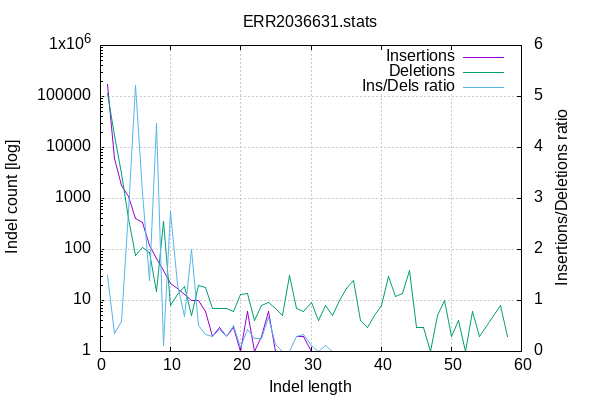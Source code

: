 
        set terminal png size 600,400 truecolor
        set output "ERR2036631-indel-dist.png"
        set grid xtics ytics y2tics back lc rgb "#cccccc"
        set style line 1 linetype 1  linecolor rgb "red"
        set style line 2 linetype 2  linecolor rgb "black"
        set style line 3 linetype 3  linecolor rgb "green"
        set style increment user
        set ylabel "Indel count [log]"
        set xlabel "Indel length"
        set y2label "Insertions/Deletions ratio"
        set log y
        set y2tics nomirror
        set ytics nomirror
        set title "ERR2036631.stats" noenhanced
        plot '-' w l ti 'Insertions', '-' w l ti 'Deletions', '-' axes x1y2 w l ti "Ins/Dels ratio"
    1	172483
2	6166
3	1779
4	1101
5	397
6	342
7	119
8	67
9	39
10	22
11	17
12	13
13	10
14	10
15	6
16	2
17	3
18	2
19	3
20	1
21	6
22	1
23	2
24	6
25	1
26	0
27	0
28	2
29	2
30	1
31	0
32	1
33	0
34	0
35	0
36	0
37	0
38	0
39	0
40	0
41	0
42	0
43	0
44	0
45	0
46	0
47	0
48	0
49	0
50	0
51	0
52	0
53	0
54	0
57	0
58	0
end
1	115040
2	17403
3	3073
4	401
5	76
6	110
7	86
8	15
9	360
10	8
11	13
12	19
13	5
14	20
15	18
16	7
17	7
18	7
19	6
20	13
21	14
22	4
23	8
24	9
25	7
26	5
27	31
28	7
29	6
30	9
31	4
32	8
33	5
34	10
35	17
36	25
37	4
38	3
39	5
40	8
41	29
42	12
43	14
44	39
45	3
46	3
47	1
48	5
49	10
50	2
51	4
52	1
53	6
54	2
57	8
58	2
end
1	1.499331
2	0.354307
3	0.578913
4	2.745636
5	5.223684
6	3.109091
7	1.383721
8	4.466667
9	0.108333
10	2.750000
11	1.307692
12	0.684211
13	2.000000
14	0.500000
15	0.333333
16	0.285714
17	0.428571
18	0.285714
19	0.500000
20	0.076923
21	0.428571
22	0.250000
23	0.250000
24	0.666667
25	0.142857
26	0.000000
27	0.000000
28	0.285714
29	0.333333
30	0.111111
31	0.000000
32	0.125000
33	0.000000
34	0.000000
35	0.000000
36	0.000000
37	0.000000
38	0.000000
39	0.000000
40	0.000000
41	0.000000
42	0.000000
43	0.000000
44	0.000000
45	0.000000
46	0.000000
47	0.000000
48	0.000000
49	0.000000
50	0.000000
51	0.000000
52	0.000000
53	0.000000
54	0.000000
57	0.000000
58	0.000000
end
